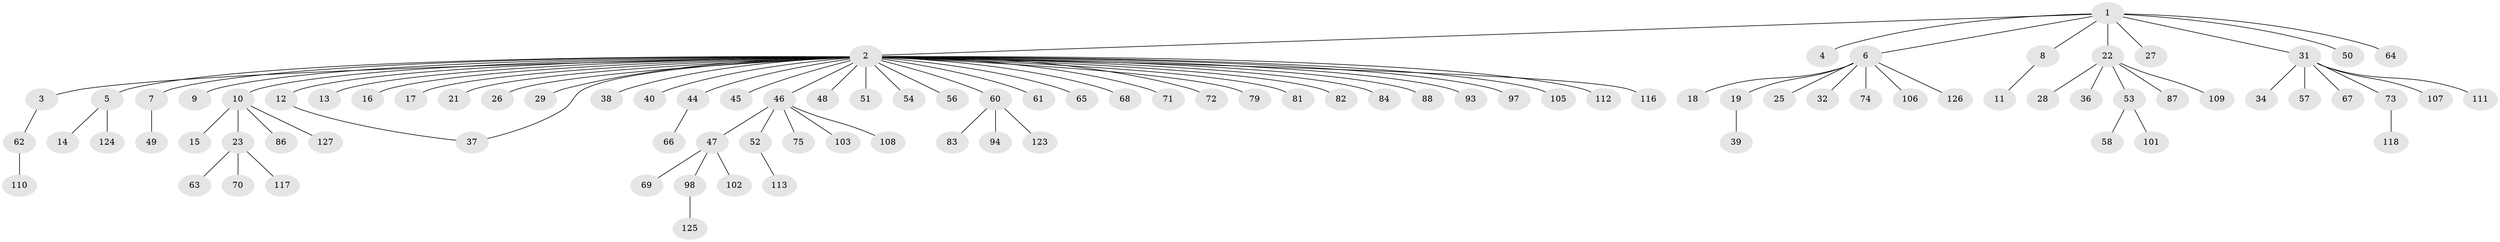// original degree distribution, {8: 0.023622047244094488, 40: 0.007874015748031496, 2: 0.16535433070866143, 1: 0.6850393700787402, 4: 0.023622047244094488, 3: 0.05511811023622047, 6: 0.007874015748031496, 5: 0.023622047244094488, 7: 0.007874015748031496}
// Generated by graph-tools (version 1.1) at 2025/41/03/06/25 10:41:48]
// undirected, 97 vertices, 97 edges
graph export_dot {
graph [start="1"]
  node [color=gray90,style=filled];
  1 [super="+24"];
  2 [super="+35"];
  3;
  4;
  5 [super="+119"];
  6 [super="+20"];
  7;
  8 [super="+42"];
  9 [super="+99"];
  10 [super="+77"];
  11 [super="+55"];
  12 [super="+41"];
  13 [super="+85"];
  14;
  15;
  16;
  17;
  18;
  19 [super="+115"];
  21;
  22 [super="+30"];
  23 [super="+95"];
  25;
  26;
  27;
  28;
  29;
  31 [super="+33"];
  32;
  34 [super="+91"];
  36 [super="+43"];
  37 [super="+100"];
  38;
  39;
  40;
  44 [super="+59"];
  45;
  46 [super="+92"];
  47 [super="+104"];
  48;
  49 [super="+78"];
  50;
  51;
  52 [super="+80"];
  53 [super="+122"];
  54;
  56;
  57;
  58 [super="+89"];
  60 [super="+76"];
  61;
  62 [super="+96"];
  63;
  64;
  65;
  66;
  67;
  68;
  69;
  70;
  71;
  72;
  73 [super="+114"];
  74;
  75;
  79;
  81;
  82;
  83;
  84 [super="+90"];
  86;
  87;
  88;
  93;
  94;
  97;
  98;
  101 [super="+120"];
  102;
  103;
  105;
  106;
  107 [super="+121"];
  108;
  109;
  110;
  111;
  112;
  113;
  116;
  117;
  118;
  123;
  124;
  125;
  126;
  127;
  1 -- 2;
  1 -- 4;
  1 -- 6;
  1 -- 8;
  1 -- 22;
  1 -- 27;
  1 -- 31;
  1 -- 64;
  1 -- 50;
  2 -- 3;
  2 -- 5;
  2 -- 7;
  2 -- 9;
  2 -- 10;
  2 -- 12;
  2 -- 13;
  2 -- 16;
  2 -- 17;
  2 -- 21;
  2 -- 26;
  2 -- 29;
  2 -- 37;
  2 -- 38;
  2 -- 40;
  2 -- 44;
  2 -- 45;
  2 -- 46;
  2 -- 48;
  2 -- 51;
  2 -- 54;
  2 -- 56;
  2 -- 60;
  2 -- 61;
  2 -- 65;
  2 -- 68;
  2 -- 71;
  2 -- 72;
  2 -- 79;
  2 -- 81;
  2 -- 82;
  2 -- 84;
  2 -- 88;
  2 -- 93;
  2 -- 97;
  2 -- 105;
  2 -- 112;
  2 -- 116;
  3 -- 62;
  5 -- 14;
  5 -- 124;
  6 -- 18;
  6 -- 19;
  6 -- 25;
  6 -- 32;
  6 -- 74;
  6 -- 106;
  6 -- 126;
  7 -- 49;
  8 -- 11;
  10 -- 15;
  10 -- 23;
  10 -- 86;
  10 -- 127;
  12 -- 37;
  19 -- 39;
  22 -- 28;
  22 -- 53;
  22 -- 109;
  22 -- 36;
  22 -- 87;
  23 -- 63;
  23 -- 70;
  23 -- 117;
  31 -- 34;
  31 -- 57;
  31 -- 67;
  31 -- 73;
  31 -- 107;
  31 -- 111;
  44 -- 66;
  46 -- 47;
  46 -- 52;
  46 -- 75;
  46 -- 103;
  46 -- 108;
  47 -- 69;
  47 -- 98;
  47 -- 102;
  52 -- 113;
  53 -- 58;
  53 -- 101;
  60 -- 83;
  60 -- 123;
  60 -- 94;
  62 -- 110;
  73 -- 118;
  98 -- 125;
}
